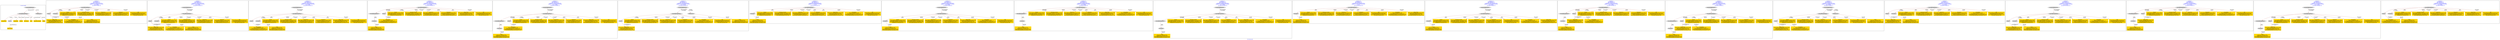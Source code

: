 digraph n0 {
fontcolor="blue"
remincross="true"
label="s22-s-moca.xml"
subgraph cluster_0 {
label="1-correct model"
n2[style="filled",color="white",fillcolor="lightgray",label="CulturalHeritageObject1"];
n3[shape="plaintext",style="filled",fillcolor="gold",label="creationDate"];
n4[style="filled",color="white",fillcolor="lightgray",label="Person1"];
n5[shape="plaintext",style="filled",fillcolor="gold",label="Dimensions"];
n6[shape="plaintext",style="filled",fillcolor="gold",label="Process"];
n7[shape="plaintext",style="filled",fillcolor="gold",label="Provenance"];
n8[shape="plaintext",style="filled",fillcolor="gold",label="title"];
n9[shape="plaintext",style="filled",fillcolor="gold",label="Assension_Number"];
n10[shape="plaintext",style="filled",fillcolor="gold",label="Artist_Name"];
n11[style="filled",color="white",fillcolor="lightgray",label="EuropeanaAggregation1"];
n12[style="filled",color="white",fillcolor="lightgray",label="WebResource1"];
n13[shape="plaintext",style="filled",fillcolor="gold",label="image"];
}
subgraph cluster_1 {
label="candidate 0\nlink coherence:1.0\nnode coherence:1.0\nconfidence:0.5200912354763705\nmapping score:0.6108637451587902\ncost:9.99994\n-precision:0.5-recall:0.45"
n15[style="filled",color="white",fillcolor="lightgray",label="CulturalHeritageObject1"];
n16[style="filled",color="white",fillcolor="lightgray",label="Person1"];
n17[style="filled",color="white",fillcolor="lightgray",label="Document1"];
n18[shape="plaintext",style="filled",fillcolor="gold",label="Process\n[CulturalHeritageObject,medium,0.695]\n[CulturalHeritageObject,description,0.127]\n[CulturalHeritageObject,provenance,0.127]\n[WebResource,classLink,0.051]"];
n19[shape="plaintext",style="filled",fillcolor="gold",label="Assension_Number\n[CulturalHeritageObject,provenance,0.507]\n[CulturalHeritageObject,description,0.315]\n[CulturalHeritageObject,rightsHolder,0.093]\n[CulturalHeritageObject,title,0.085]"];
n20[shape="plaintext",style="filled",fillcolor="gold",label="Provenance\n[CulturalHeritageObject,provenance,0.479]\n[CulturalHeritageObject,description,0.314]\n[CulturalHeritageObject,title,0.107]\n[CulturalHeritageObject,rightsHolder,0.1]"];
n21[shape="plaintext",style="filled",fillcolor="gold",label="Dimensions\n[CulturalHeritageObject,extent,0.844]\n[CulturalHeritageObject,provenance,0.102]\n[Person,nameOfThePerson,0.028]\n[CulturalHeritageObject,description,0.027]"];
n22[shape="plaintext",style="filled",fillcolor="gold",label="Artist_Name\n[CulturalHeritageObject,description,0.363]\n[Person,nameOfThePerson,0.307]\n[CulturalHeritageObject,title,0.189]\n[CulturalHeritageObject,provenance,0.142]"];
n23[shape="plaintext",style="filled",fillcolor="gold",label="image\n[Document,classLink,0.48]\n[WebResource,classLink,0.426]\n[CulturalHeritageObject,provenance,0.054]\n[CulturalHeritageObject,description,0.04]"];
n24[shape="plaintext",style="filled",fillcolor="gold",label="title\n[CulturalHeritageObject,description,0.47]\n[CulturalHeritageObject,title,0.248]\n[CulturalHeritageObject,provenance,0.192]\n[Document,classLink,0.09]"];
n25[shape="plaintext",style="filled",fillcolor="gold",label="creationDate\n[Person,dateOfDeath,0.38]\n[CulturalHeritageObject,created,0.311]\n[CulturalHeritageObject,accessionNumber,0.168]\n[CulturalHeritageObject,provenance,0.142]"];
}
subgraph cluster_2 {
label="candidate 1\nlink coherence:1.0\nnode coherence:1.0\nconfidence:0.5200912354763705\nmapping score:0.6108637451587902\ncost:10.9999\n-precision:0.55-recall:0.55"
n27[style="filled",color="white",fillcolor="lightgray",label="CulturalHeritageObject1"];
n28[style="filled",color="white",fillcolor="lightgray",label="Person1"];
n29[style="filled",color="white",fillcolor="lightgray",label="Document1"];
n30[style="filled",color="white",fillcolor="lightgray",label="EuropeanaAggregation1"];
n31[shape="plaintext",style="filled",fillcolor="gold",label="Process\n[CulturalHeritageObject,medium,0.695]\n[CulturalHeritageObject,description,0.127]\n[CulturalHeritageObject,provenance,0.127]\n[WebResource,classLink,0.051]"];
n32[shape="plaintext",style="filled",fillcolor="gold",label="Assension_Number\n[CulturalHeritageObject,provenance,0.507]\n[CulturalHeritageObject,description,0.315]\n[CulturalHeritageObject,rightsHolder,0.093]\n[CulturalHeritageObject,title,0.085]"];
n33[shape="plaintext",style="filled",fillcolor="gold",label="Provenance\n[CulturalHeritageObject,provenance,0.479]\n[CulturalHeritageObject,description,0.314]\n[CulturalHeritageObject,title,0.107]\n[CulturalHeritageObject,rightsHolder,0.1]"];
n34[shape="plaintext",style="filled",fillcolor="gold",label="Dimensions\n[CulturalHeritageObject,extent,0.844]\n[CulturalHeritageObject,provenance,0.102]\n[Person,nameOfThePerson,0.028]\n[CulturalHeritageObject,description,0.027]"];
n35[shape="plaintext",style="filled",fillcolor="gold",label="Artist_Name\n[CulturalHeritageObject,description,0.363]\n[Person,nameOfThePerson,0.307]\n[CulturalHeritageObject,title,0.189]\n[CulturalHeritageObject,provenance,0.142]"];
n36[shape="plaintext",style="filled",fillcolor="gold",label="image\n[Document,classLink,0.48]\n[WebResource,classLink,0.426]\n[CulturalHeritageObject,provenance,0.054]\n[CulturalHeritageObject,description,0.04]"];
n37[shape="plaintext",style="filled",fillcolor="gold",label="title\n[CulturalHeritageObject,description,0.47]\n[CulturalHeritageObject,title,0.248]\n[CulturalHeritageObject,provenance,0.192]\n[Document,classLink,0.09]"];
n38[shape="plaintext",style="filled",fillcolor="gold",label="creationDate\n[Person,dateOfDeath,0.38]\n[CulturalHeritageObject,created,0.311]\n[CulturalHeritageObject,accessionNumber,0.168]\n[CulturalHeritageObject,provenance,0.142]"];
}
subgraph cluster_3 {
label="candidate 10\nlink coherence:1.0\nnode coherence:1.0\nconfidence:0.5053325298316209\nmapping score:0.6059441766105403\ncost:10.9999\n-precision:0.45-recall:0.45"
n40[style="filled",color="white",fillcolor="lightgray",label="CulturalHeritageObject1"];
n41[style="filled",color="white",fillcolor="lightgray",label="Person1"];
n42[style="filled",color="white",fillcolor="lightgray",label="Document1"];
n43[style="filled",color="white",fillcolor="lightgray",label="EuropeanaAggregation1"];
n44[shape="plaintext",style="filled",fillcolor="gold",label="Process\n[CulturalHeritageObject,medium,0.695]\n[CulturalHeritageObject,description,0.127]\n[CulturalHeritageObject,provenance,0.127]\n[WebResource,classLink,0.051]"];
n45[shape="plaintext",style="filled",fillcolor="gold",label="Assension_Number\n[CulturalHeritageObject,provenance,0.507]\n[CulturalHeritageObject,description,0.315]\n[CulturalHeritageObject,rightsHolder,0.093]\n[CulturalHeritageObject,title,0.085]"];
n46[shape="plaintext",style="filled",fillcolor="gold",label="Provenance\n[CulturalHeritageObject,provenance,0.479]\n[CulturalHeritageObject,description,0.314]\n[CulturalHeritageObject,title,0.107]\n[CulturalHeritageObject,rightsHolder,0.1]"];
n47[shape="plaintext",style="filled",fillcolor="gold",label="Dimensions\n[CulturalHeritageObject,extent,0.844]\n[CulturalHeritageObject,provenance,0.102]\n[Person,nameOfThePerson,0.028]\n[CulturalHeritageObject,description,0.027]"];
n48[shape="plaintext",style="filled",fillcolor="gold",label="image\n[Document,classLink,0.48]\n[WebResource,classLink,0.426]\n[CulturalHeritageObject,provenance,0.054]\n[CulturalHeritageObject,description,0.04]"];
n49[shape="plaintext",style="filled",fillcolor="gold",label="Artist_Name\n[CulturalHeritageObject,description,0.363]\n[Person,nameOfThePerson,0.307]\n[CulturalHeritageObject,title,0.189]\n[CulturalHeritageObject,provenance,0.142]"];
n50[shape="plaintext",style="filled",fillcolor="gold",label="title\n[CulturalHeritageObject,description,0.47]\n[CulturalHeritageObject,title,0.248]\n[CulturalHeritageObject,provenance,0.192]\n[Document,classLink,0.09]"];
n51[shape="plaintext",style="filled",fillcolor="gold",label="creationDate\n[Person,dateOfDeath,0.38]\n[CulturalHeritageObject,created,0.311]\n[CulturalHeritageObject,accessionNumber,0.168]\n[CulturalHeritageObject,provenance,0.142]"];
}
subgraph cluster_4 {
label="candidate 11\nlink coherence:1.0\nnode coherence:1.0\nconfidence:0.5053325298316209\nmapping score:0.6059441766105403\ncost:10.99993\n-precision:0.36-recall:0.36"
n53[style="filled",color="white",fillcolor="lightgray",label="CulturalHeritageObject1"];
n54[style="filled",color="white",fillcolor="lightgray",label="CulturalHeritageObject2"];
n55[style="filled",color="white",fillcolor="lightgray",label="Person1"];
n56[style="filled",color="white",fillcolor="lightgray",label="Document2"];
n57[shape="plaintext",style="filled",fillcolor="gold",label="Process\n[CulturalHeritageObject,medium,0.695]\n[CulturalHeritageObject,description,0.127]\n[CulturalHeritageObject,provenance,0.127]\n[WebResource,classLink,0.051]"];
n58[shape="plaintext",style="filled",fillcolor="gold",label="Assension_Number\n[CulturalHeritageObject,provenance,0.507]\n[CulturalHeritageObject,description,0.315]\n[CulturalHeritageObject,rightsHolder,0.093]\n[CulturalHeritageObject,title,0.085]"];
n59[shape="plaintext",style="filled",fillcolor="gold",label="Provenance\n[CulturalHeritageObject,provenance,0.479]\n[CulturalHeritageObject,description,0.314]\n[CulturalHeritageObject,title,0.107]\n[CulturalHeritageObject,rightsHolder,0.1]"];
n60[shape="plaintext",style="filled",fillcolor="gold",label="Dimensions\n[CulturalHeritageObject,extent,0.844]\n[CulturalHeritageObject,provenance,0.102]\n[Person,nameOfThePerson,0.028]\n[CulturalHeritageObject,description,0.027]"];
n61[shape="plaintext",style="filled",fillcolor="gold",label="image\n[Document,classLink,0.48]\n[WebResource,classLink,0.426]\n[CulturalHeritageObject,provenance,0.054]\n[CulturalHeritageObject,description,0.04]"];
n62[shape="plaintext",style="filled",fillcolor="gold",label="Artist_Name\n[CulturalHeritageObject,description,0.363]\n[Person,nameOfThePerson,0.307]\n[CulturalHeritageObject,title,0.189]\n[CulturalHeritageObject,provenance,0.142]"];
n63[shape="plaintext",style="filled",fillcolor="gold",label="title\n[CulturalHeritageObject,description,0.47]\n[CulturalHeritageObject,title,0.248]\n[CulturalHeritageObject,provenance,0.192]\n[Document,classLink,0.09]"];
n64[shape="plaintext",style="filled",fillcolor="gold",label="creationDate\n[Person,dateOfDeath,0.38]\n[CulturalHeritageObject,created,0.311]\n[CulturalHeritageObject,accessionNumber,0.168]\n[CulturalHeritageObject,provenance,0.142]"];
}
subgraph cluster_5 {
label="candidate 12\nlink coherence:1.0\nnode coherence:1.0\nconfidence:0.5053325298316209\nmapping score:0.6059441766105403\ncost:11.99989\n-precision:0.42-recall:0.45"
n66[style="filled",color="white",fillcolor="lightgray",label="CulturalHeritageObject1"];
n67[style="filled",color="white",fillcolor="lightgray",label="CulturalHeritageObject2"];
n68[style="filled",color="white",fillcolor="lightgray",label="Person1"];
n69[style="filled",color="white",fillcolor="lightgray",label="Document2"];
n70[style="filled",color="white",fillcolor="lightgray",label="EuropeanaAggregation1"];
n71[shape="plaintext",style="filled",fillcolor="gold",label="Process\n[CulturalHeritageObject,medium,0.695]\n[CulturalHeritageObject,description,0.127]\n[CulturalHeritageObject,provenance,0.127]\n[WebResource,classLink,0.051]"];
n72[shape="plaintext",style="filled",fillcolor="gold",label="Assension_Number\n[CulturalHeritageObject,provenance,0.507]\n[CulturalHeritageObject,description,0.315]\n[CulturalHeritageObject,rightsHolder,0.093]\n[CulturalHeritageObject,title,0.085]"];
n73[shape="plaintext",style="filled",fillcolor="gold",label="Provenance\n[CulturalHeritageObject,provenance,0.479]\n[CulturalHeritageObject,description,0.314]\n[CulturalHeritageObject,title,0.107]\n[CulturalHeritageObject,rightsHolder,0.1]"];
n74[shape="plaintext",style="filled",fillcolor="gold",label="Dimensions\n[CulturalHeritageObject,extent,0.844]\n[CulturalHeritageObject,provenance,0.102]\n[Person,nameOfThePerson,0.028]\n[CulturalHeritageObject,description,0.027]"];
n75[shape="plaintext",style="filled",fillcolor="gold",label="image\n[Document,classLink,0.48]\n[WebResource,classLink,0.426]\n[CulturalHeritageObject,provenance,0.054]\n[CulturalHeritageObject,description,0.04]"];
n76[shape="plaintext",style="filled",fillcolor="gold",label="Artist_Name\n[CulturalHeritageObject,description,0.363]\n[Person,nameOfThePerson,0.307]\n[CulturalHeritageObject,title,0.189]\n[CulturalHeritageObject,provenance,0.142]"];
n77[shape="plaintext",style="filled",fillcolor="gold",label="title\n[CulturalHeritageObject,description,0.47]\n[CulturalHeritageObject,title,0.248]\n[CulturalHeritageObject,provenance,0.192]\n[Document,classLink,0.09]"];
n78[shape="plaintext",style="filled",fillcolor="gold",label="creationDate\n[Person,dateOfDeath,0.38]\n[CulturalHeritageObject,created,0.311]\n[CulturalHeritageObject,accessionNumber,0.168]\n[CulturalHeritageObject,provenance,0.142]"];
}
subgraph cluster_6 {
label="candidate 13\nlink coherence:1.0\nnode coherence:1.0\nconfidence:0.5047698381509322\nmapping score:0.6057566127169774\ncost:10.99986\n-precision:0.82-recall:0.82"
n80[style="filled",color="white",fillcolor="lightgray",label="CulturalHeritageObject1"];
n81[style="filled",color="white",fillcolor="lightgray",label="Person1"];
n82[style="filled",color="white",fillcolor="lightgray",label="EuropeanaAggregation1"];
n83[style="filled",color="white",fillcolor="lightgray",label="WebResource1"];
n84[shape="plaintext",style="filled",fillcolor="gold",label="Process\n[CulturalHeritageObject,medium,0.695]\n[CulturalHeritageObject,description,0.127]\n[CulturalHeritageObject,provenance,0.127]\n[WebResource,classLink,0.051]"];
n85[shape="plaintext",style="filled",fillcolor="gold",label="Assension_Number\n[CulturalHeritageObject,provenance,0.507]\n[CulturalHeritageObject,description,0.315]\n[CulturalHeritageObject,rightsHolder,0.093]\n[CulturalHeritageObject,title,0.085]"];
n86[shape="plaintext",style="filled",fillcolor="gold",label="Provenance\n[CulturalHeritageObject,provenance,0.479]\n[CulturalHeritageObject,description,0.314]\n[CulturalHeritageObject,title,0.107]\n[CulturalHeritageObject,rightsHolder,0.1]"];
n87[shape="plaintext",style="filled",fillcolor="gold",label="Dimensions\n[CulturalHeritageObject,extent,0.844]\n[CulturalHeritageObject,provenance,0.102]\n[Person,nameOfThePerson,0.028]\n[CulturalHeritageObject,description,0.027]"];
n88[shape="plaintext",style="filled",fillcolor="gold",label="Artist_Name\n[CulturalHeritageObject,description,0.363]\n[Person,nameOfThePerson,0.307]\n[CulturalHeritageObject,title,0.189]\n[CulturalHeritageObject,provenance,0.142]"];
n89[shape="plaintext",style="filled",fillcolor="gold",label="creationDate\n[Person,dateOfDeath,0.38]\n[CulturalHeritageObject,created,0.311]\n[CulturalHeritageObject,accessionNumber,0.168]\n[CulturalHeritageObject,provenance,0.142]"];
n90[shape="plaintext",style="filled",fillcolor="gold",label="title\n[CulturalHeritageObject,description,0.47]\n[CulturalHeritageObject,title,0.248]\n[CulturalHeritageObject,provenance,0.192]\n[Document,classLink,0.09]"];
n91[shape="plaintext",style="filled",fillcolor="gold",label="image\n[Document,classLink,0.48]\n[WebResource,classLink,0.426]\n[CulturalHeritageObject,provenance,0.054]\n[CulturalHeritageObject,description,0.04]"];
}
subgraph cluster_7 {
label="candidate 14\nlink coherence:1.0\nnode coherence:1.0\nconfidence:0.49664412566140037\nmapping score:0.6238813752204667\ncost:9.0\n-precision:0.44-recall:0.36"
n93[style="filled",color="white",fillcolor="lightgray",label="CulturalHeritageObject1"];
n94[style="filled",color="white",fillcolor="lightgray",label="Document1"];
n95[shape="plaintext",style="filled",fillcolor="gold",label="Process\n[CulturalHeritageObject,medium,0.695]\n[CulturalHeritageObject,description,0.127]\n[CulturalHeritageObject,provenance,0.127]\n[WebResource,classLink,0.051]"];
n96[shape="plaintext",style="filled",fillcolor="gold",label="Assension_Number\n[CulturalHeritageObject,provenance,0.507]\n[CulturalHeritageObject,description,0.315]\n[CulturalHeritageObject,rightsHolder,0.093]\n[CulturalHeritageObject,title,0.085]"];
n97[shape="plaintext",style="filled",fillcolor="gold",label="Provenance\n[CulturalHeritageObject,provenance,0.479]\n[CulturalHeritageObject,description,0.314]\n[CulturalHeritageObject,title,0.107]\n[CulturalHeritageObject,rightsHolder,0.1]"];
n98[shape="plaintext",style="filled",fillcolor="gold",label="Dimensions\n[CulturalHeritageObject,extent,0.844]\n[CulturalHeritageObject,provenance,0.102]\n[Person,nameOfThePerson,0.028]\n[CulturalHeritageObject,description,0.027]"];
n99[shape="plaintext",style="filled",fillcolor="gold",label="image\n[Document,classLink,0.48]\n[WebResource,classLink,0.426]\n[CulturalHeritageObject,provenance,0.054]\n[CulturalHeritageObject,description,0.04]"];
n100[shape="plaintext",style="filled",fillcolor="gold",label="Artist_Name\n[CulturalHeritageObject,description,0.363]\n[Person,nameOfThePerson,0.307]\n[CulturalHeritageObject,title,0.189]\n[CulturalHeritageObject,provenance,0.142]"];
n101[shape="plaintext",style="filled",fillcolor="gold",label="creationDate\n[Person,dateOfDeath,0.38]\n[CulturalHeritageObject,created,0.311]\n[CulturalHeritageObject,accessionNumber,0.168]\n[CulturalHeritageObject,provenance,0.142]"];
n102[shape="plaintext",style="filled",fillcolor="gold",label="title\n[CulturalHeritageObject,description,0.47]\n[CulturalHeritageObject,title,0.248]\n[CulturalHeritageObject,provenance,0.192]\n[Document,classLink,0.09]"];
}
subgraph cluster_8 {
label="candidate 15\nlink coherence:1.0\nnode coherence:1.0\nconfidence:0.49664412566140037\nmapping score:0.6238813752204667\ncost:9.99996\n-precision:0.5-recall:0.45"
n104[style="filled",color="white",fillcolor="lightgray",label="CulturalHeritageObject1"];
n105[style="filled",color="white",fillcolor="lightgray",label="Document1"];
n106[style="filled",color="white",fillcolor="lightgray",label="EuropeanaAggregation1"];
n107[shape="plaintext",style="filled",fillcolor="gold",label="Process\n[CulturalHeritageObject,medium,0.695]\n[CulturalHeritageObject,description,0.127]\n[CulturalHeritageObject,provenance,0.127]\n[WebResource,classLink,0.051]"];
n108[shape="plaintext",style="filled",fillcolor="gold",label="Assension_Number\n[CulturalHeritageObject,provenance,0.507]\n[CulturalHeritageObject,description,0.315]\n[CulturalHeritageObject,rightsHolder,0.093]\n[CulturalHeritageObject,title,0.085]"];
n109[shape="plaintext",style="filled",fillcolor="gold",label="Provenance\n[CulturalHeritageObject,provenance,0.479]\n[CulturalHeritageObject,description,0.314]\n[CulturalHeritageObject,title,0.107]\n[CulturalHeritageObject,rightsHolder,0.1]"];
n110[shape="plaintext",style="filled",fillcolor="gold",label="Dimensions\n[CulturalHeritageObject,extent,0.844]\n[CulturalHeritageObject,provenance,0.102]\n[Person,nameOfThePerson,0.028]\n[CulturalHeritageObject,description,0.027]"];
n111[shape="plaintext",style="filled",fillcolor="gold",label="image\n[Document,classLink,0.48]\n[WebResource,classLink,0.426]\n[CulturalHeritageObject,provenance,0.054]\n[CulturalHeritageObject,description,0.04]"];
n112[shape="plaintext",style="filled",fillcolor="gold",label="Artist_Name\n[CulturalHeritageObject,description,0.363]\n[Person,nameOfThePerson,0.307]\n[CulturalHeritageObject,title,0.189]\n[CulturalHeritageObject,provenance,0.142]"];
n113[shape="plaintext",style="filled",fillcolor="gold",label="creationDate\n[Person,dateOfDeath,0.38]\n[CulturalHeritageObject,created,0.311]\n[CulturalHeritageObject,accessionNumber,0.168]\n[CulturalHeritageObject,provenance,0.142]"];
n114[shape="plaintext",style="filled",fillcolor="gold",label="title\n[CulturalHeritageObject,description,0.47]\n[CulturalHeritageObject,title,0.248]\n[CulturalHeritageObject,provenance,0.192]\n[Document,classLink,0.09]"];
}
subgraph cluster_9 {
label="candidate 16\nlink coherence:1.0\nnode coherence:1.0\nconfidence:0.49664412566140037\nmapping score:0.6238813752204667\ncost:9.99999\n-precision:0.4-recall:0.36"
n116[style="filled",color="white",fillcolor="lightgray",label="CulturalHeritageObject1"];
n117[style="filled",color="white",fillcolor="lightgray",label="CulturalHeritageObject2"];
n118[style="filled",color="white",fillcolor="lightgray",label="Document2"];
n119[shape="plaintext",style="filled",fillcolor="gold",label="Process\n[CulturalHeritageObject,medium,0.695]\n[CulturalHeritageObject,description,0.127]\n[CulturalHeritageObject,provenance,0.127]\n[WebResource,classLink,0.051]"];
n120[shape="plaintext",style="filled",fillcolor="gold",label="Assension_Number\n[CulturalHeritageObject,provenance,0.507]\n[CulturalHeritageObject,description,0.315]\n[CulturalHeritageObject,rightsHolder,0.093]\n[CulturalHeritageObject,title,0.085]"];
n121[shape="plaintext",style="filled",fillcolor="gold",label="Provenance\n[CulturalHeritageObject,provenance,0.479]\n[CulturalHeritageObject,description,0.314]\n[CulturalHeritageObject,title,0.107]\n[CulturalHeritageObject,rightsHolder,0.1]"];
n122[shape="plaintext",style="filled",fillcolor="gold",label="Dimensions\n[CulturalHeritageObject,extent,0.844]\n[CulturalHeritageObject,provenance,0.102]\n[Person,nameOfThePerson,0.028]\n[CulturalHeritageObject,description,0.027]"];
n123[shape="plaintext",style="filled",fillcolor="gold",label="image\n[Document,classLink,0.48]\n[WebResource,classLink,0.426]\n[CulturalHeritageObject,provenance,0.054]\n[CulturalHeritageObject,description,0.04]"];
n124[shape="plaintext",style="filled",fillcolor="gold",label="Artist_Name\n[CulturalHeritageObject,description,0.363]\n[Person,nameOfThePerson,0.307]\n[CulturalHeritageObject,title,0.189]\n[CulturalHeritageObject,provenance,0.142]"];
n125[shape="plaintext",style="filled",fillcolor="gold",label="creationDate\n[Person,dateOfDeath,0.38]\n[CulturalHeritageObject,created,0.311]\n[CulturalHeritageObject,accessionNumber,0.168]\n[CulturalHeritageObject,provenance,0.142]"];
n126[shape="plaintext",style="filled",fillcolor="gold",label="title\n[CulturalHeritageObject,description,0.47]\n[CulturalHeritageObject,title,0.248]\n[CulturalHeritageObject,provenance,0.192]\n[Document,classLink,0.09]"];
}
subgraph cluster_10 {
label="candidate 17\nlink coherence:1.0\nnode coherence:1.0\nconfidence:0.49664412566140037\nmapping score:0.6238813752204667\ncost:10.99995\n-precision:0.45-recall:0.45"
n128[style="filled",color="white",fillcolor="lightgray",label="CulturalHeritageObject1"];
n129[style="filled",color="white",fillcolor="lightgray",label="CulturalHeritageObject2"];
n130[style="filled",color="white",fillcolor="lightgray",label="Document2"];
n131[style="filled",color="white",fillcolor="lightgray",label="EuropeanaAggregation1"];
n132[shape="plaintext",style="filled",fillcolor="gold",label="Process\n[CulturalHeritageObject,medium,0.695]\n[CulturalHeritageObject,description,0.127]\n[CulturalHeritageObject,provenance,0.127]\n[WebResource,classLink,0.051]"];
n133[shape="plaintext",style="filled",fillcolor="gold",label="Assension_Number\n[CulturalHeritageObject,provenance,0.507]\n[CulturalHeritageObject,description,0.315]\n[CulturalHeritageObject,rightsHolder,0.093]\n[CulturalHeritageObject,title,0.085]"];
n134[shape="plaintext",style="filled",fillcolor="gold",label="Provenance\n[CulturalHeritageObject,provenance,0.479]\n[CulturalHeritageObject,description,0.314]\n[CulturalHeritageObject,title,0.107]\n[CulturalHeritageObject,rightsHolder,0.1]"];
n135[shape="plaintext",style="filled",fillcolor="gold",label="Dimensions\n[CulturalHeritageObject,extent,0.844]\n[CulturalHeritageObject,provenance,0.102]\n[Person,nameOfThePerson,0.028]\n[CulturalHeritageObject,description,0.027]"];
n136[shape="plaintext",style="filled",fillcolor="gold",label="image\n[Document,classLink,0.48]\n[WebResource,classLink,0.426]\n[CulturalHeritageObject,provenance,0.054]\n[CulturalHeritageObject,description,0.04]"];
n137[shape="plaintext",style="filled",fillcolor="gold",label="Artist_Name\n[CulturalHeritageObject,description,0.363]\n[Person,nameOfThePerson,0.307]\n[CulturalHeritageObject,title,0.189]\n[CulturalHeritageObject,provenance,0.142]"];
n138[shape="plaintext",style="filled",fillcolor="gold",label="creationDate\n[Person,dateOfDeath,0.38]\n[CulturalHeritageObject,created,0.311]\n[CulturalHeritageObject,accessionNumber,0.168]\n[CulturalHeritageObject,provenance,0.142]"];
n139[shape="plaintext",style="filled",fillcolor="gold",label="title\n[CulturalHeritageObject,description,0.47]\n[CulturalHeritageObject,title,0.248]\n[CulturalHeritageObject,provenance,0.192]\n[Document,classLink,0.09]"];
}
subgraph cluster_11 {
label="candidate 18\nlink coherence:1.0\nnode coherence:1.0\nconfidence:0.49072246232673394\nmapping score:0.6219074874422447\ncost:9.0\n-precision:0.56-recall:0.45"
n141[style="filled",color="white",fillcolor="lightgray",label="CulturalHeritageObject1"];
n142[style="filled",color="white",fillcolor="lightgray",label="Document1"];
n143[shape="plaintext",style="filled",fillcolor="gold",label="Process\n[CulturalHeritageObject,medium,0.695]\n[CulturalHeritageObject,description,0.127]\n[CulturalHeritageObject,provenance,0.127]\n[WebResource,classLink,0.051]"];
n144[shape="plaintext",style="filled",fillcolor="gold",label="Assension_Number\n[CulturalHeritageObject,provenance,0.507]\n[CulturalHeritageObject,description,0.315]\n[CulturalHeritageObject,rightsHolder,0.093]\n[CulturalHeritageObject,title,0.085]"];
n145[shape="plaintext",style="filled",fillcolor="gold",label="Provenance\n[CulturalHeritageObject,provenance,0.479]\n[CulturalHeritageObject,description,0.314]\n[CulturalHeritageObject,title,0.107]\n[CulturalHeritageObject,rightsHolder,0.1]"];
n146[shape="plaintext",style="filled",fillcolor="gold",label="Dimensions\n[CulturalHeritageObject,extent,0.844]\n[CulturalHeritageObject,provenance,0.102]\n[Person,nameOfThePerson,0.028]\n[CulturalHeritageObject,description,0.027]"];
n147[shape="plaintext",style="filled",fillcolor="gold",label="image\n[Document,classLink,0.48]\n[WebResource,classLink,0.426]\n[CulturalHeritageObject,provenance,0.054]\n[CulturalHeritageObject,description,0.04]"];
n148[shape="plaintext",style="filled",fillcolor="gold",label="title\n[CulturalHeritageObject,description,0.47]\n[CulturalHeritageObject,title,0.248]\n[CulturalHeritageObject,provenance,0.192]\n[Document,classLink,0.09]"];
n149[shape="plaintext",style="filled",fillcolor="gold",label="creationDate\n[Person,dateOfDeath,0.38]\n[CulturalHeritageObject,created,0.311]\n[CulturalHeritageObject,accessionNumber,0.168]\n[CulturalHeritageObject,provenance,0.142]"];
n150[shape="plaintext",style="filled",fillcolor="gold",label="Artist_Name\n[CulturalHeritageObject,description,0.363]\n[Person,nameOfThePerson,0.307]\n[CulturalHeritageObject,title,0.189]\n[CulturalHeritageObject,provenance,0.142]"];
}
subgraph cluster_12 {
label="candidate 19\nlink coherence:1.0\nnode coherence:1.0\nconfidence:0.49072246232673394\nmapping score:0.6219074874422447\ncost:9.99996\n-precision:0.6-recall:0.55"
n152[style="filled",color="white",fillcolor="lightgray",label="CulturalHeritageObject1"];
n153[style="filled",color="white",fillcolor="lightgray",label="Document1"];
n154[style="filled",color="white",fillcolor="lightgray",label="EuropeanaAggregation1"];
n155[shape="plaintext",style="filled",fillcolor="gold",label="Process\n[CulturalHeritageObject,medium,0.695]\n[CulturalHeritageObject,description,0.127]\n[CulturalHeritageObject,provenance,0.127]\n[WebResource,classLink,0.051]"];
n156[shape="plaintext",style="filled",fillcolor="gold",label="Assension_Number\n[CulturalHeritageObject,provenance,0.507]\n[CulturalHeritageObject,description,0.315]\n[CulturalHeritageObject,rightsHolder,0.093]\n[CulturalHeritageObject,title,0.085]"];
n157[shape="plaintext",style="filled",fillcolor="gold",label="Provenance\n[CulturalHeritageObject,provenance,0.479]\n[CulturalHeritageObject,description,0.314]\n[CulturalHeritageObject,title,0.107]\n[CulturalHeritageObject,rightsHolder,0.1]"];
n158[shape="plaintext",style="filled",fillcolor="gold",label="Dimensions\n[CulturalHeritageObject,extent,0.844]\n[CulturalHeritageObject,provenance,0.102]\n[Person,nameOfThePerson,0.028]\n[CulturalHeritageObject,description,0.027]"];
n159[shape="plaintext",style="filled",fillcolor="gold",label="image\n[Document,classLink,0.48]\n[WebResource,classLink,0.426]\n[CulturalHeritageObject,provenance,0.054]\n[CulturalHeritageObject,description,0.04]"];
n160[shape="plaintext",style="filled",fillcolor="gold",label="title\n[CulturalHeritageObject,description,0.47]\n[CulturalHeritageObject,title,0.248]\n[CulturalHeritageObject,provenance,0.192]\n[Document,classLink,0.09]"];
n161[shape="plaintext",style="filled",fillcolor="gold",label="creationDate\n[Person,dateOfDeath,0.38]\n[CulturalHeritageObject,created,0.311]\n[CulturalHeritageObject,accessionNumber,0.168]\n[CulturalHeritageObject,provenance,0.142]"];
n162[shape="plaintext",style="filled",fillcolor="gold",label="Artist_Name\n[CulturalHeritageObject,description,0.363]\n[Person,nameOfThePerson,0.307]\n[CulturalHeritageObject,title,0.189]\n[CulturalHeritageObject,provenance,0.142]"];
}
subgraph cluster_13 {
label="candidate 2\nlink coherence:1.0\nnode coherence:1.0\nconfidence:0.5200912354763705\nmapping score:0.6108637451587902\ncost:10.99993\n-precision:0.45-recall:0.45"
n164[style="filled",color="white",fillcolor="lightgray",label="CulturalHeritageObject1"];
n165[style="filled",color="white",fillcolor="lightgray",label="CulturalHeritageObject2"];
n166[style="filled",color="white",fillcolor="lightgray",label="Person1"];
n167[style="filled",color="white",fillcolor="lightgray",label="Document2"];
n168[shape="plaintext",style="filled",fillcolor="gold",label="Process\n[CulturalHeritageObject,medium,0.695]\n[CulturalHeritageObject,description,0.127]\n[CulturalHeritageObject,provenance,0.127]\n[WebResource,classLink,0.051]"];
n169[shape="plaintext",style="filled",fillcolor="gold",label="Assension_Number\n[CulturalHeritageObject,provenance,0.507]\n[CulturalHeritageObject,description,0.315]\n[CulturalHeritageObject,rightsHolder,0.093]\n[CulturalHeritageObject,title,0.085]"];
n170[shape="plaintext",style="filled",fillcolor="gold",label="Provenance\n[CulturalHeritageObject,provenance,0.479]\n[CulturalHeritageObject,description,0.314]\n[CulturalHeritageObject,title,0.107]\n[CulturalHeritageObject,rightsHolder,0.1]"];
n171[shape="plaintext",style="filled",fillcolor="gold",label="Dimensions\n[CulturalHeritageObject,extent,0.844]\n[CulturalHeritageObject,provenance,0.102]\n[Person,nameOfThePerson,0.028]\n[CulturalHeritageObject,description,0.027]"];
n172[shape="plaintext",style="filled",fillcolor="gold",label="Artist_Name\n[CulturalHeritageObject,description,0.363]\n[Person,nameOfThePerson,0.307]\n[CulturalHeritageObject,title,0.189]\n[CulturalHeritageObject,provenance,0.142]"];
n173[shape="plaintext",style="filled",fillcolor="gold",label="image\n[Document,classLink,0.48]\n[WebResource,classLink,0.426]\n[CulturalHeritageObject,provenance,0.054]\n[CulturalHeritageObject,description,0.04]"];
n174[shape="plaintext",style="filled",fillcolor="gold",label="title\n[CulturalHeritageObject,description,0.47]\n[CulturalHeritageObject,title,0.248]\n[CulturalHeritageObject,provenance,0.192]\n[Document,classLink,0.09]"];
n175[shape="plaintext",style="filled",fillcolor="gold",label="creationDate\n[Person,dateOfDeath,0.38]\n[CulturalHeritageObject,created,0.311]\n[CulturalHeritageObject,accessionNumber,0.168]\n[CulturalHeritageObject,provenance,0.142]"];
}
subgraph cluster_14 {
label="candidate 3\nlink coherence:1.0\nnode coherence:1.0\nconfidence:0.5200912354763705\nmapping score:0.6108637451587902\ncost:11.99989\n-precision:0.5-recall:0.55"
n177[style="filled",color="white",fillcolor="lightgray",label="CulturalHeritageObject1"];
n178[style="filled",color="white",fillcolor="lightgray",label="CulturalHeritageObject2"];
n179[style="filled",color="white",fillcolor="lightgray",label="Person1"];
n180[style="filled",color="white",fillcolor="lightgray",label="Document2"];
n181[style="filled",color="white",fillcolor="lightgray",label="EuropeanaAggregation1"];
n182[shape="plaintext",style="filled",fillcolor="gold",label="Process\n[CulturalHeritageObject,medium,0.695]\n[CulturalHeritageObject,description,0.127]\n[CulturalHeritageObject,provenance,0.127]\n[WebResource,classLink,0.051]"];
n183[shape="plaintext",style="filled",fillcolor="gold",label="Assension_Number\n[CulturalHeritageObject,provenance,0.507]\n[CulturalHeritageObject,description,0.315]\n[CulturalHeritageObject,rightsHolder,0.093]\n[CulturalHeritageObject,title,0.085]"];
n184[shape="plaintext",style="filled",fillcolor="gold",label="Provenance\n[CulturalHeritageObject,provenance,0.479]\n[CulturalHeritageObject,description,0.314]\n[CulturalHeritageObject,title,0.107]\n[CulturalHeritageObject,rightsHolder,0.1]"];
n185[shape="plaintext",style="filled",fillcolor="gold",label="Dimensions\n[CulturalHeritageObject,extent,0.844]\n[CulturalHeritageObject,provenance,0.102]\n[Person,nameOfThePerson,0.028]\n[CulturalHeritageObject,description,0.027]"];
n186[shape="plaintext",style="filled",fillcolor="gold",label="Artist_Name\n[CulturalHeritageObject,description,0.363]\n[Person,nameOfThePerson,0.307]\n[CulturalHeritageObject,title,0.189]\n[CulturalHeritageObject,provenance,0.142]"];
n187[shape="plaintext",style="filled",fillcolor="gold",label="image\n[Document,classLink,0.48]\n[WebResource,classLink,0.426]\n[CulturalHeritageObject,provenance,0.054]\n[CulturalHeritageObject,description,0.04]"];
n188[shape="plaintext",style="filled",fillcolor="gold",label="title\n[CulturalHeritageObject,description,0.47]\n[CulturalHeritageObject,title,0.248]\n[CulturalHeritageObject,provenance,0.192]\n[Document,classLink,0.09]"];
n189[shape="plaintext",style="filled",fillcolor="gold",label="creationDate\n[Person,dateOfDeath,0.38]\n[CulturalHeritageObject,created,0.311]\n[CulturalHeritageObject,accessionNumber,0.168]\n[CulturalHeritageObject,provenance,0.142]"];
}
subgraph cluster_15 {
label="candidate 4\nlink coherence:1.0\nnode coherence:1.0\nconfidence:0.5134582423211528\nmapping score:0.6086527474403843\ncost:10.99986\n-precision:0.73-recall:0.73"
n191[style="filled",color="white",fillcolor="lightgray",label="CulturalHeritageObject1"];
n192[style="filled",color="white",fillcolor="lightgray",label="Person1"];
n193[style="filled",color="white",fillcolor="lightgray",label="EuropeanaAggregation1"];
n194[style="filled",color="white",fillcolor="lightgray",label="WebResource1"];
n195[shape="plaintext",style="filled",fillcolor="gold",label="Process\n[CulturalHeritageObject,medium,0.695]\n[CulturalHeritageObject,description,0.127]\n[CulturalHeritageObject,provenance,0.127]\n[WebResource,classLink,0.051]"];
n196[shape="plaintext",style="filled",fillcolor="gold",label="Assension_Number\n[CulturalHeritageObject,provenance,0.507]\n[CulturalHeritageObject,description,0.315]\n[CulturalHeritageObject,rightsHolder,0.093]\n[CulturalHeritageObject,title,0.085]"];
n197[shape="plaintext",style="filled",fillcolor="gold",label="Provenance\n[CulturalHeritageObject,provenance,0.479]\n[CulturalHeritageObject,description,0.314]\n[CulturalHeritageObject,title,0.107]\n[CulturalHeritageObject,rightsHolder,0.1]"];
n198[shape="plaintext",style="filled",fillcolor="gold",label="Dimensions\n[CulturalHeritageObject,extent,0.844]\n[CulturalHeritageObject,provenance,0.102]\n[Person,nameOfThePerson,0.028]\n[CulturalHeritageObject,description,0.027]"];
n199[shape="plaintext",style="filled",fillcolor="gold",label="Artist_Name\n[CulturalHeritageObject,description,0.363]\n[Person,nameOfThePerson,0.307]\n[CulturalHeritageObject,title,0.189]\n[CulturalHeritageObject,provenance,0.142]"];
n200[shape="plaintext",style="filled",fillcolor="gold",label="title\n[CulturalHeritageObject,description,0.47]\n[CulturalHeritageObject,title,0.248]\n[CulturalHeritageObject,provenance,0.192]\n[Document,classLink,0.09]"];
n201[shape="plaintext",style="filled",fillcolor="gold",label="image\n[Document,classLink,0.48]\n[WebResource,classLink,0.426]\n[CulturalHeritageObject,provenance,0.054]\n[CulturalHeritageObject,description,0.04]"];
n202[shape="plaintext",style="filled",fillcolor="gold",label="creationDate\n[Person,dateOfDeath,0.38]\n[CulturalHeritageObject,created,0.311]\n[CulturalHeritageObject,accessionNumber,0.168]\n[CulturalHeritageObject,provenance,0.142]"];
}
subgraph cluster_16 {
label="candidate 5\nlink coherence:1.0\nnode coherence:1.0\nconfidence:0.51140283130615\nmapping score:0.6079676104353834\ncost:9.99994\n-precision:0.6-recall:0.55"
n204[style="filled",color="white",fillcolor="lightgray",label="CulturalHeritageObject1"];
n205[style="filled",color="white",fillcolor="lightgray",label="Person1"];
n206[style="filled",color="white",fillcolor="lightgray",label="Document1"];
n207[shape="plaintext",style="filled",fillcolor="gold",label="Process\n[CulturalHeritageObject,medium,0.695]\n[CulturalHeritageObject,description,0.127]\n[CulturalHeritageObject,provenance,0.127]\n[WebResource,classLink,0.051]"];
n208[shape="plaintext",style="filled",fillcolor="gold",label="Assension_Number\n[CulturalHeritageObject,provenance,0.507]\n[CulturalHeritageObject,description,0.315]\n[CulturalHeritageObject,rightsHolder,0.093]\n[CulturalHeritageObject,title,0.085]"];
n209[shape="plaintext",style="filled",fillcolor="gold",label="Provenance\n[CulturalHeritageObject,provenance,0.479]\n[CulturalHeritageObject,description,0.314]\n[CulturalHeritageObject,title,0.107]\n[CulturalHeritageObject,rightsHolder,0.1]"];
n210[shape="plaintext",style="filled",fillcolor="gold",label="Dimensions\n[CulturalHeritageObject,extent,0.844]\n[CulturalHeritageObject,provenance,0.102]\n[Person,nameOfThePerson,0.028]\n[CulturalHeritageObject,description,0.027]"];
n211[shape="plaintext",style="filled",fillcolor="gold",label="Artist_Name\n[CulturalHeritageObject,description,0.363]\n[Person,nameOfThePerson,0.307]\n[CulturalHeritageObject,title,0.189]\n[CulturalHeritageObject,provenance,0.142]"];
n212[shape="plaintext",style="filled",fillcolor="gold",label="image\n[Document,classLink,0.48]\n[WebResource,classLink,0.426]\n[CulturalHeritageObject,provenance,0.054]\n[CulturalHeritageObject,description,0.04]"];
n213[shape="plaintext",style="filled",fillcolor="gold",label="creationDate\n[Person,dateOfDeath,0.38]\n[CulturalHeritageObject,created,0.311]\n[CulturalHeritageObject,accessionNumber,0.168]\n[CulturalHeritageObject,provenance,0.142]"];
n214[shape="plaintext",style="filled",fillcolor="gold",label="title\n[CulturalHeritageObject,description,0.47]\n[CulturalHeritageObject,title,0.248]\n[CulturalHeritageObject,provenance,0.192]\n[Document,classLink,0.09]"];
}
subgraph cluster_17 {
label="candidate 6\nlink coherence:1.0\nnode coherence:1.0\nconfidence:0.51140283130615\nmapping score:0.6079676104353834\ncost:10.9999\n-precision:0.64-recall:0.64"
n216[style="filled",color="white",fillcolor="lightgray",label="CulturalHeritageObject1"];
n217[style="filled",color="white",fillcolor="lightgray",label="Person1"];
n218[style="filled",color="white",fillcolor="lightgray",label="Document1"];
n219[style="filled",color="white",fillcolor="lightgray",label="EuropeanaAggregation1"];
n220[shape="plaintext",style="filled",fillcolor="gold",label="Process\n[CulturalHeritageObject,medium,0.695]\n[CulturalHeritageObject,description,0.127]\n[CulturalHeritageObject,provenance,0.127]\n[WebResource,classLink,0.051]"];
n221[shape="plaintext",style="filled",fillcolor="gold",label="Assension_Number\n[CulturalHeritageObject,provenance,0.507]\n[CulturalHeritageObject,description,0.315]\n[CulturalHeritageObject,rightsHolder,0.093]\n[CulturalHeritageObject,title,0.085]"];
n222[shape="plaintext",style="filled",fillcolor="gold",label="Provenance\n[CulturalHeritageObject,provenance,0.479]\n[CulturalHeritageObject,description,0.314]\n[CulturalHeritageObject,title,0.107]\n[CulturalHeritageObject,rightsHolder,0.1]"];
n223[shape="plaintext",style="filled",fillcolor="gold",label="Dimensions\n[CulturalHeritageObject,extent,0.844]\n[CulturalHeritageObject,provenance,0.102]\n[Person,nameOfThePerson,0.028]\n[CulturalHeritageObject,description,0.027]"];
n224[shape="plaintext",style="filled",fillcolor="gold",label="Artist_Name\n[CulturalHeritageObject,description,0.363]\n[Person,nameOfThePerson,0.307]\n[CulturalHeritageObject,title,0.189]\n[CulturalHeritageObject,provenance,0.142]"];
n225[shape="plaintext",style="filled",fillcolor="gold",label="image\n[Document,classLink,0.48]\n[WebResource,classLink,0.426]\n[CulturalHeritageObject,provenance,0.054]\n[CulturalHeritageObject,description,0.04]"];
n226[shape="plaintext",style="filled",fillcolor="gold",label="creationDate\n[Person,dateOfDeath,0.38]\n[CulturalHeritageObject,created,0.311]\n[CulturalHeritageObject,accessionNumber,0.168]\n[CulturalHeritageObject,provenance,0.142]"];
n227[shape="plaintext",style="filled",fillcolor="gold",label="title\n[CulturalHeritageObject,description,0.47]\n[CulturalHeritageObject,title,0.248]\n[CulturalHeritageObject,provenance,0.192]\n[Document,classLink,0.09]"];
}
subgraph cluster_18 {
label="candidate 7\nlink coherence:1.0\nnode coherence:1.0\nconfidence:0.51140283130615\nmapping score:0.6079676104353834\ncost:10.99993\n-precision:0.55-recall:0.55"
n229[style="filled",color="white",fillcolor="lightgray",label="CulturalHeritageObject1"];
n230[style="filled",color="white",fillcolor="lightgray",label="CulturalHeritageObject2"];
n231[style="filled",color="white",fillcolor="lightgray",label="Person1"];
n232[style="filled",color="white",fillcolor="lightgray",label="Document2"];
n233[shape="plaintext",style="filled",fillcolor="gold",label="Process\n[CulturalHeritageObject,medium,0.695]\n[CulturalHeritageObject,description,0.127]\n[CulturalHeritageObject,provenance,0.127]\n[WebResource,classLink,0.051]"];
n234[shape="plaintext",style="filled",fillcolor="gold",label="Assension_Number\n[CulturalHeritageObject,provenance,0.507]\n[CulturalHeritageObject,description,0.315]\n[CulturalHeritageObject,rightsHolder,0.093]\n[CulturalHeritageObject,title,0.085]"];
n235[shape="plaintext",style="filled",fillcolor="gold",label="Provenance\n[CulturalHeritageObject,provenance,0.479]\n[CulturalHeritageObject,description,0.314]\n[CulturalHeritageObject,title,0.107]\n[CulturalHeritageObject,rightsHolder,0.1]"];
n236[shape="plaintext",style="filled",fillcolor="gold",label="Dimensions\n[CulturalHeritageObject,extent,0.844]\n[CulturalHeritageObject,provenance,0.102]\n[Person,nameOfThePerson,0.028]\n[CulturalHeritageObject,description,0.027]"];
n237[shape="plaintext",style="filled",fillcolor="gold",label="Artist_Name\n[CulturalHeritageObject,description,0.363]\n[Person,nameOfThePerson,0.307]\n[CulturalHeritageObject,title,0.189]\n[CulturalHeritageObject,provenance,0.142]"];
n238[shape="plaintext",style="filled",fillcolor="gold",label="image\n[Document,classLink,0.48]\n[WebResource,classLink,0.426]\n[CulturalHeritageObject,provenance,0.054]\n[CulturalHeritageObject,description,0.04]"];
n239[shape="plaintext",style="filled",fillcolor="gold",label="creationDate\n[Person,dateOfDeath,0.38]\n[CulturalHeritageObject,created,0.311]\n[CulturalHeritageObject,accessionNumber,0.168]\n[CulturalHeritageObject,provenance,0.142]"];
n240[shape="plaintext",style="filled",fillcolor="gold",label="title\n[CulturalHeritageObject,description,0.47]\n[CulturalHeritageObject,title,0.248]\n[CulturalHeritageObject,provenance,0.192]\n[Document,classLink,0.09]"];
}
subgraph cluster_19 {
label="candidate 8\nlink coherence:1.0\nnode coherence:1.0\nconfidence:0.51140283130615\nmapping score:0.6079676104353834\ncost:11.99989\n-precision:0.58-recall:0.64"
n242[style="filled",color="white",fillcolor="lightgray",label="CulturalHeritageObject1"];
n243[style="filled",color="white",fillcolor="lightgray",label="CulturalHeritageObject2"];
n244[style="filled",color="white",fillcolor="lightgray",label="Person1"];
n245[style="filled",color="white",fillcolor="lightgray",label="Document2"];
n246[style="filled",color="white",fillcolor="lightgray",label="EuropeanaAggregation1"];
n247[shape="plaintext",style="filled",fillcolor="gold",label="Process\n[CulturalHeritageObject,medium,0.695]\n[CulturalHeritageObject,description,0.127]\n[CulturalHeritageObject,provenance,0.127]\n[WebResource,classLink,0.051]"];
n248[shape="plaintext",style="filled",fillcolor="gold",label="Assension_Number\n[CulturalHeritageObject,provenance,0.507]\n[CulturalHeritageObject,description,0.315]\n[CulturalHeritageObject,rightsHolder,0.093]\n[CulturalHeritageObject,title,0.085]"];
n249[shape="plaintext",style="filled",fillcolor="gold",label="Provenance\n[CulturalHeritageObject,provenance,0.479]\n[CulturalHeritageObject,description,0.314]\n[CulturalHeritageObject,title,0.107]\n[CulturalHeritageObject,rightsHolder,0.1]"];
n250[shape="plaintext",style="filled",fillcolor="gold",label="Dimensions\n[CulturalHeritageObject,extent,0.844]\n[CulturalHeritageObject,provenance,0.102]\n[Person,nameOfThePerson,0.028]\n[CulturalHeritageObject,description,0.027]"];
n251[shape="plaintext",style="filled",fillcolor="gold",label="Artist_Name\n[CulturalHeritageObject,description,0.363]\n[Person,nameOfThePerson,0.307]\n[CulturalHeritageObject,title,0.189]\n[CulturalHeritageObject,provenance,0.142]"];
n252[shape="plaintext",style="filled",fillcolor="gold",label="image\n[Document,classLink,0.48]\n[WebResource,classLink,0.426]\n[CulturalHeritageObject,provenance,0.054]\n[CulturalHeritageObject,description,0.04]"];
n253[shape="plaintext",style="filled",fillcolor="gold",label="creationDate\n[Person,dateOfDeath,0.38]\n[CulturalHeritageObject,created,0.311]\n[CulturalHeritageObject,accessionNumber,0.168]\n[CulturalHeritageObject,provenance,0.142]"];
n254[shape="plaintext",style="filled",fillcolor="gold",label="title\n[CulturalHeritageObject,description,0.47]\n[CulturalHeritageObject,title,0.248]\n[CulturalHeritageObject,provenance,0.192]\n[Document,classLink,0.09]"];
}
subgraph cluster_20 {
label="candidate 9\nlink coherence:1.0\nnode coherence:1.0\nconfidence:0.5053325298316209\nmapping score:0.6059441766105403\ncost:9.99994\n-precision:0.4-recall:0.36"
n256[style="filled",color="white",fillcolor="lightgray",label="CulturalHeritageObject1"];
n257[style="filled",color="white",fillcolor="lightgray",label="Person1"];
n258[style="filled",color="white",fillcolor="lightgray",label="Document1"];
n259[shape="plaintext",style="filled",fillcolor="gold",label="Process\n[CulturalHeritageObject,medium,0.695]\n[CulturalHeritageObject,description,0.127]\n[CulturalHeritageObject,provenance,0.127]\n[WebResource,classLink,0.051]"];
n260[shape="plaintext",style="filled",fillcolor="gold",label="Assension_Number\n[CulturalHeritageObject,provenance,0.507]\n[CulturalHeritageObject,description,0.315]\n[CulturalHeritageObject,rightsHolder,0.093]\n[CulturalHeritageObject,title,0.085]"];
n261[shape="plaintext",style="filled",fillcolor="gold",label="Provenance\n[CulturalHeritageObject,provenance,0.479]\n[CulturalHeritageObject,description,0.314]\n[CulturalHeritageObject,title,0.107]\n[CulturalHeritageObject,rightsHolder,0.1]"];
n262[shape="plaintext",style="filled",fillcolor="gold",label="Dimensions\n[CulturalHeritageObject,extent,0.844]\n[CulturalHeritageObject,provenance,0.102]\n[Person,nameOfThePerson,0.028]\n[CulturalHeritageObject,description,0.027]"];
n263[shape="plaintext",style="filled",fillcolor="gold",label="image\n[Document,classLink,0.48]\n[WebResource,classLink,0.426]\n[CulturalHeritageObject,provenance,0.054]\n[CulturalHeritageObject,description,0.04]"];
n264[shape="plaintext",style="filled",fillcolor="gold",label="Artist_Name\n[CulturalHeritageObject,description,0.363]\n[Person,nameOfThePerson,0.307]\n[CulturalHeritageObject,title,0.189]\n[CulturalHeritageObject,provenance,0.142]"];
n265[shape="plaintext",style="filled",fillcolor="gold",label="title\n[CulturalHeritageObject,description,0.47]\n[CulturalHeritageObject,title,0.248]\n[CulturalHeritageObject,provenance,0.192]\n[Document,classLink,0.09]"];
n266[shape="plaintext",style="filled",fillcolor="gold",label="creationDate\n[Person,dateOfDeath,0.38]\n[CulturalHeritageObject,created,0.311]\n[CulturalHeritageObject,accessionNumber,0.168]\n[CulturalHeritageObject,provenance,0.142]"];
}
n2 -> n3[color="brown",fontcolor="black",label="created"]
n2 -> n4[color="brown",fontcolor="black",label="creator"]
n2 -> n5[color="brown",fontcolor="black",label="extent"]
n2 -> n6[color="brown",fontcolor="black",label="medium"]
n2 -> n7[color="brown",fontcolor="black",label="provenance"]
n2 -> n8[color="brown",fontcolor="black",label="title"]
n2 -> n9[color="brown",fontcolor="black",label="accessionNumber"]
n4 -> n10[color="brown",fontcolor="black",label="nameOfThePerson"]
n11 -> n2[color="brown",fontcolor="black",label="aggregatedCHO"]
n11 -> n12[color="brown",fontcolor="black",label="hasView"]
n12 -> n13[color="brown",fontcolor="black",label="classLink"]
n15 -> n16[color="brown",fontcolor="black",label="creator\nw=0.99994"]
n15 -> n17[color="brown",fontcolor="black",label="page\nw=1.0"]
n15 -> n18[color="brown",fontcolor="black",label="medium\nw=1.0"]
n15 -> n19[color="brown",fontcolor="black",label="provenance\nw=1.0"]
n15 -> n20[color="brown",fontcolor="black",label="provenance\nw=1.0"]
n15 -> n21[color="brown",fontcolor="black",label="extent\nw=1.0"]
n16 -> n22[color="brown",fontcolor="black",label="nameOfThePerson\nw=1.0"]
n17 -> n23[color="brown",fontcolor="black",label="classLink\nw=1.0"]
n15 -> n24[color="brown",fontcolor="black",label="description\nw=1.0"]
n16 -> n25[color="brown",fontcolor="black",label="dateOfDeath\nw=1.0"]
n27 -> n28[color="brown",fontcolor="black",label="creator\nw=0.99994"]
n27 -> n29[color="brown",fontcolor="black",label="page\nw=1.0"]
n30 -> n27[color="brown",fontcolor="black",label="aggregatedCHO\nw=0.99996"]
n27 -> n31[color="brown",fontcolor="black",label="medium\nw=1.0"]
n27 -> n32[color="brown",fontcolor="black",label="provenance\nw=1.0"]
n27 -> n33[color="brown",fontcolor="black",label="provenance\nw=1.0"]
n27 -> n34[color="brown",fontcolor="black",label="extent\nw=1.0"]
n28 -> n35[color="brown",fontcolor="black",label="nameOfThePerson\nw=1.0"]
n29 -> n36[color="brown",fontcolor="black",label="classLink\nw=1.0"]
n27 -> n37[color="brown",fontcolor="black",label="description\nw=1.0"]
n28 -> n38[color="brown",fontcolor="black",label="dateOfDeath\nw=1.0"]
n40 -> n41[color="brown",fontcolor="black",label="creator\nw=0.99994"]
n40 -> n42[color="brown",fontcolor="black",label="page\nw=1.0"]
n43 -> n40[color="brown",fontcolor="black",label="aggregatedCHO\nw=0.99996"]
n40 -> n44[color="brown",fontcolor="black",label="medium\nw=1.0"]
n40 -> n45[color="brown",fontcolor="black",label="provenance\nw=1.0"]
n40 -> n46[color="brown",fontcolor="black",label="provenance\nw=1.0"]
n40 -> n47[color="brown",fontcolor="black",label="extent\nw=1.0"]
n42 -> n48[color="brown",fontcolor="black",label="classLink\nw=1.0"]
n40 -> n49[color="brown",fontcolor="black",label="title\nw=1.0"]
n40 -> n50[color="brown",fontcolor="black",label="description\nw=1.0"]
n41 -> n51[color="brown",fontcolor="black",label="dateOfDeath\nw=1.0"]
n53 -> n54[color="brown",fontcolor="black",label="isRelatedTo\nw=0.99999"]
n53 -> n55[color="brown",fontcolor="black",label="creator\nw=0.99994"]
n54 -> n56[color="brown",fontcolor="black",label="page\nw=1.0"]
n53 -> n57[color="brown",fontcolor="black",label="medium\nw=1.0"]
n53 -> n58[color="brown",fontcolor="black",label="provenance\nw=1.0"]
n53 -> n59[color="brown",fontcolor="black",label="provenance\nw=1.0"]
n53 -> n60[color="brown",fontcolor="black",label="extent\nw=1.0"]
n56 -> n61[color="brown",fontcolor="black",label="classLink\nw=1.0"]
n53 -> n62[color="brown",fontcolor="black",label="title\nw=1.0"]
n53 -> n63[color="brown",fontcolor="black",label="description\nw=1.0"]
n55 -> n64[color="brown",fontcolor="black",label="dateOfDeath\nw=1.0"]
n66 -> n67[color="brown",fontcolor="black",label="isRelatedTo\nw=0.99999"]
n66 -> n68[color="brown",fontcolor="black",label="creator\nw=0.99994"]
n67 -> n69[color="brown",fontcolor="black",label="page\nw=1.0"]
n70 -> n66[color="brown",fontcolor="black",label="aggregatedCHO\nw=0.99996"]
n66 -> n71[color="brown",fontcolor="black",label="medium\nw=1.0"]
n66 -> n72[color="brown",fontcolor="black",label="provenance\nw=1.0"]
n66 -> n73[color="brown",fontcolor="black",label="provenance\nw=1.0"]
n66 -> n74[color="brown",fontcolor="black",label="extent\nw=1.0"]
n69 -> n75[color="brown",fontcolor="black",label="classLink\nw=1.0"]
n66 -> n76[color="brown",fontcolor="black",label="title\nw=1.0"]
n66 -> n77[color="brown",fontcolor="black",label="description\nw=1.0"]
n68 -> n78[color="brown",fontcolor="black",label="dateOfDeath\nw=1.0"]
n80 -> n81[color="brown",fontcolor="black",label="creator\nw=0.99994"]
n82 -> n80[color="brown",fontcolor="black",label="aggregatedCHO\nw=0.99996"]
n82 -> n83[color="brown",fontcolor="black",label="hasView\nw=0.99996"]
n80 -> n84[color="brown",fontcolor="black",label="medium\nw=1.0"]
n80 -> n85[color="brown",fontcolor="black",label="provenance\nw=1.0"]
n80 -> n86[color="brown",fontcolor="black",label="provenance\nw=1.0"]
n80 -> n87[color="brown",fontcolor="black",label="extent\nw=1.0"]
n81 -> n88[color="brown",fontcolor="black",label="nameOfThePerson\nw=1.0"]
n80 -> n89[color="brown",fontcolor="black",label="created\nw=1.0"]
n80 -> n90[color="brown",fontcolor="black",label="description\nw=1.0"]
n83 -> n91[color="brown",fontcolor="black",label="classLink\nw=1.0"]
n93 -> n94[color="brown",fontcolor="black",label="page\nw=1.0"]
n93 -> n95[color="brown",fontcolor="black",label="medium\nw=1.0"]
n93 -> n96[color="brown",fontcolor="black",label="provenance\nw=1.0"]
n93 -> n97[color="brown",fontcolor="black",label="provenance\nw=1.0"]
n93 -> n98[color="brown",fontcolor="black",label="extent\nw=1.0"]
n94 -> n99[color="brown",fontcolor="black",label="classLink\nw=1.0"]
n93 -> n100[color="brown",fontcolor="black",label="title\nw=1.0"]
n93 -> n101[color="brown",fontcolor="black",label="created\nw=1.0"]
n93 -> n102[color="brown",fontcolor="black",label="description\nw=1.0"]
n104 -> n105[color="brown",fontcolor="black",label="page\nw=1.0"]
n106 -> n104[color="brown",fontcolor="black",label="aggregatedCHO\nw=0.99996"]
n104 -> n107[color="brown",fontcolor="black",label="medium\nw=1.0"]
n104 -> n108[color="brown",fontcolor="black",label="provenance\nw=1.0"]
n104 -> n109[color="brown",fontcolor="black",label="provenance\nw=1.0"]
n104 -> n110[color="brown",fontcolor="black",label="extent\nw=1.0"]
n105 -> n111[color="brown",fontcolor="black",label="classLink\nw=1.0"]
n104 -> n112[color="brown",fontcolor="black",label="title\nw=1.0"]
n104 -> n113[color="brown",fontcolor="black",label="created\nw=1.0"]
n104 -> n114[color="brown",fontcolor="black",label="description\nw=1.0"]
n116 -> n117[color="brown",fontcolor="black",label="isRelatedTo\nw=0.99999"]
n117 -> n118[color="brown",fontcolor="black",label="page\nw=1.0"]
n116 -> n119[color="brown",fontcolor="black",label="medium\nw=1.0"]
n116 -> n120[color="brown",fontcolor="black",label="provenance\nw=1.0"]
n116 -> n121[color="brown",fontcolor="black",label="provenance\nw=1.0"]
n116 -> n122[color="brown",fontcolor="black",label="extent\nw=1.0"]
n118 -> n123[color="brown",fontcolor="black",label="classLink\nw=1.0"]
n116 -> n124[color="brown",fontcolor="black",label="title\nw=1.0"]
n116 -> n125[color="brown",fontcolor="black",label="created\nw=1.0"]
n116 -> n126[color="brown",fontcolor="black",label="description\nw=1.0"]
n128 -> n129[color="brown",fontcolor="black",label="isRelatedTo\nw=0.99999"]
n129 -> n130[color="brown",fontcolor="black",label="page\nw=1.0"]
n131 -> n128[color="brown",fontcolor="black",label="aggregatedCHO\nw=0.99996"]
n128 -> n132[color="brown",fontcolor="black",label="medium\nw=1.0"]
n128 -> n133[color="brown",fontcolor="black",label="provenance\nw=1.0"]
n128 -> n134[color="brown",fontcolor="black",label="provenance\nw=1.0"]
n128 -> n135[color="brown",fontcolor="black",label="extent\nw=1.0"]
n130 -> n136[color="brown",fontcolor="black",label="classLink\nw=1.0"]
n128 -> n137[color="brown",fontcolor="black",label="title\nw=1.0"]
n128 -> n138[color="brown",fontcolor="black",label="created\nw=1.0"]
n128 -> n139[color="brown",fontcolor="black",label="description\nw=1.0"]
n141 -> n142[color="brown",fontcolor="black",label="page\nw=1.0"]
n141 -> n143[color="brown",fontcolor="black",label="medium\nw=1.0"]
n141 -> n144[color="brown",fontcolor="black",label="provenance\nw=1.0"]
n141 -> n145[color="brown",fontcolor="black",label="provenance\nw=1.0"]
n141 -> n146[color="brown",fontcolor="black",label="extent\nw=1.0"]
n142 -> n147[color="brown",fontcolor="black",label="classLink\nw=1.0"]
n141 -> n148[color="brown",fontcolor="black",label="title\nw=1.0"]
n141 -> n149[color="brown",fontcolor="black",label="created\nw=1.0"]
n141 -> n150[color="brown",fontcolor="black",label="description\nw=1.0"]
n152 -> n153[color="brown",fontcolor="black",label="page\nw=1.0"]
n154 -> n152[color="brown",fontcolor="black",label="aggregatedCHO\nw=0.99996"]
n152 -> n155[color="brown",fontcolor="black",label="medium\nw=1.0"]
n152 -> n156[color="brown",fontcolor="black",label="provenance\nw=1.0"]
n152 -> n157[color="brown",fontcolor="black",label="provenance\nw=1.0"]
n152 -> n158[color="brown",fontcolor="black",label="extent\nw=1.0"]
n153 -> n159[color="brown",fontcolor="black",label="classLink\nw=1.0"]
n152 -> n160[color="brown",fontcolor="black",label="title\nw=1.0"]
n152 -> n161[color="brown",fontcolor="black",label="created\nw=1.0"]
n152 -> n162[color="brown",fontcolor="black",label="description\nw=1.0"]
n164 -> n165[color="brown",fontcolor="black",label="isRelatedTo\nw=0.99999"]
n164 -> n166[color="brown",fontcolor="black",label="creator\nw=0.99994"]
n165 -> n167[color="brown",fontcolor="black",label="page\nw=1.0"]
n164 -> n168[color="brown",fontcolor="black",label="medium\nw=1.0"]
n164 -> n169[color="brown",fontcolor="black",label="provenance\nw=1.0"]
n164 -> n170[color="brown",fontcolor="black",label="provenance\nw=1.0"]
n164 -> n171[color="brown",fontcolor="black",label="extent\nw=1.0"]
n166 -> n172[color="brown",fontcolor="black",label="nameOfThePerson\nw=1.0"]
n167 -> n173[color="brown",fontcolor="black",label="classLink\nw=1.0"]
n164 -> n174[color="brown",fontcolor="black",label="description\nw=1.0"]
n166 -> n175[color="brown",fontcolor="black",label="dateOfDeath\nw=1.0"]
n177 -> n178[color="brown",fontcolor="black",label="isRelatedTo\nw=0.99999"]
n177 -> n179[color="brown",fontcolor="black",label="creator\nw=0.99994"]
n178 -> n180[color="brown",fontcolor="black",label="page\nw=1.0"]
n181 -> n177[color="brown",fontcolor="black",label="aggregatedCHO\nw=0.99996"]
n177 -> n182[color="brown",fontcolor="black",label="medium\nw=1.0"]
n177 -> n183[color="brown",fontcolor="black",label="provenance\nw=1.0"]
n177 -> n184[color="brown",fontcolor="black",label="provenance\nw=1.0"]
n177 -> n185[color="brown",fontcolor="black",label="extent\nw=1.0"]
n179 -> n186[color="brown",fontcolor="black",label="nameOfThePerson\nw=1.0"]
n180 -> n187[color="brown",fontcolor="black",label="classLink\nw=1.0"]
n177 -> n188[color="brown",fontcolor="black",label="description\nw=1.0"]
n179 -> n189[color="brown",fontcolor="black",label="dateOfDeath\nw=1.0"]
n191 -> n192[color="brown",fontcolor="black",label="creator\nw=0.99994"]
n193 -> n191[color="brown",fontcolor="black",label="aggregatedCHO\nw=0.99996"]
n193 -> n194[color="brown",fontcolor="black",label="hasView\nw=0.99996"]
n191 -> n195[color="brown",fontcolor="black",label="medium\nw=1.0"]
n191 -> n196[color="brown",fontcolor="black",label="provenance\nw=1.0"]
n191 -> n197[color="brown",fontcolor="black",label="provenance\nw=1.0"]
n191 -> n198[color="brown",fontcolor="black",label="extent\nw=1.0"]
n192 -> n199[color="brown",fontcolor="black",label="nameOfThePerson\nw=1.0"]
n191 -> n200[color="brown",fontcolor="black",label="description\nw=1.0"]
n194 -> n201[color="brown",fontcolor="black",label="classLink\nw=1.0"]
n192 -> n202[color="brown",fontcolor="black",label="dateOfDeath\nw=1.0"]
n204 -> n205[color="brown",fontcolor="black",label="creator\nw=0.99994"]
n204 -> n206[color="brown",fontcolor="black",label="page\nw=1.0"]
n204 -> n207[color="brown",fontcolor="black",label="medium\nw=1.0"]
n204 -> n208[color="brown",fontcolor="black",label="provenance\nw=1.0"]
n204 -> n209[color="brown",fontcolor="black",label="provenance\nw=1.0"]
n204 -> n210[color="brown",fontcolor="black",label="extent\nw=1.0"]
n205 -> n211[color="brown",fontcolor="black",label="nameOfThePerson\nw=1.0"]
n206 -> n212[color="brown",fontcolor="black",label="classLink\nw=1.0"]
n204 -> n213[color="brown",fontcolor="black",label="created\nw=1.0"]
n204 -> n214[color="brown",fontcolor="black",label="description\nw=1.0"]
n216 -> n217[color="brown",fontcolor="black",label="creator\nw=0.99994"]
n216 -> n218[color="brown",fontcolor="black",label="page\nw=1.0"]
n219 -> n216[color="brown",fontcolor="black",label="aggregatedCHO\nw=0.99996"]
n216 -> n220[color="brown",fontcolor="black",label="medium\nw=1.0"]
n216 -> n221[color="brown",fontcolor="black",label="provenance\nw=1.0"]
n216 -> n222[color="brown",fontcolor="black",label="provenance\nw=1.0"]
n216 -> n223[color="brown",fontcolor="black",label="extent\nw=1.0"]
n217 -> n224[color="brown",fontcolor="black",label="nameOfThePerson\nw=1.0"]
n218 -> n225[color="brown",fontcolor="black",label="classLink\nw=1.0"]
n216 -> n226[color="brown",fontcolor="black",label="created\nw=1.0"]
n216 -> n227[color="brown",fontcolor="black",label="description\nw=1.0"]
n229 -> n230[color="brown",fontcolor="black",label="isRelatedTo\nw=0.99999"]
n229 -> n231[color="brown",fontcolor="black",label="creator\nw=0.99994"]
n230 -> n232[color="brown",fontcolor="black",label="page\nw=1.0"]
n229 -> n233[color="brown",fontcolor="black",label="medium\nw=1.0"]
n229 -> n234[color="brown",fontcolor="black",label="provenance\nw=1.0"]
n229 -> n235[color="brown",fontcolor="black",label="provenance\nw=1.0"]
n229 -> n236[color="brown",fontcolor="black",label="extent\nw=1.0"]
n231 -> n237[color="brown",fontcolor="black",label="nameOfThePerson\nw=1.0"]
n232 -> n238[color="brown",fontcolor="black",label="classLink\nw=1.0"]
n229 -> n239[color="brown",fontcolor="black",label="created\nw=1.0"]
n229 -> n240[color="brown",fontcolor="black",label="description\nw=1.0"]
n242 -> n243[color="brown",fontcolor="black",label="isRelatedTo\nw=0.99999"]
n242 -> n244[color="brown",fontcolor="black",label="creator\nw=0.99994"]
n243 -> n245[color="brown",fontcolor="black",label="page\nw=1.0"]
n246 -> n242[color="brown",fontcolor="black",label="aggregatedCHO\nw=0.99996"]
n242 -> n247[color="brown",fontcolor="black",label="medium\nw=1.0"]
n242 -> n248[color="brown",fontcolor="black",label="provenance\nw=1.0"]
n242 -> n249[color="brown",fontcolor="black",label="provenance\nw=1.0"]
n242 -> n250[color="brown",fontcolor="black",label="extent\nw=1.0"]
n244 -> n251[color="brown",fontcolor="black",label="nameOfThePerson\nw=1.0"]
n245 -> n252[color="brown",fontcolor="black",label="classLink\nw=1.0"]
n242 -> n253[color="brown",fontcolor="black",label="created\nw=1.0"]
n242 -> n254[color="brown",fontcolor="black",label="description\nw=1.0"]
n256 -> n257[color="brown",fontcolor="black",label="creator\nw=0.99994"]
n256 -> n258[color="brown",fontcolor="black",label="page\nw=1.0"]
n256 -> n259[color="brown",fontcolor="black",label="medium\nw=1.0"]
n256 -> n260[color="brown",fontcolor="black",label="provenance\nw=1.0"]
n256 -> n261[color="brown",fontcolor="black",label="provenance\nw=1.0"]
n256 -> n262[color="brown",fontcolor="black",label="extent\nw=1.0"]
n258 -> n263[color="brown",fontcolor="black",label="classLink\nw=1.0"]
n256 -> n264[color="brown",fontcolor="black",label="title\nw=1.0"]
n256 -> n265[color="brown",fontcolor="black",label="description\nw=1.0"]
n257 -> n266[color="brown",fontcolor="black",label="dateOfDeath\nw=1.0"]
}
